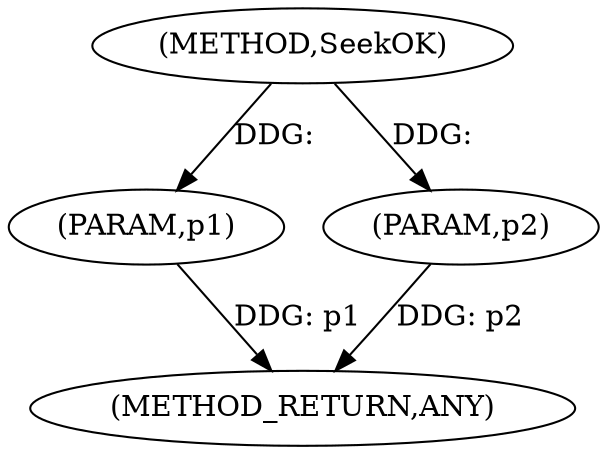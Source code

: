 digraph "SeekOK" {  
"100421" [label = <(METHOD,SeekOK)> ]
"100424" [label = <(METHOD_RETURN,ANY)> ]
"100422" [label = <(PARAM,p1)> ]
"100423" [label = <(PARAM,p2)> ]
  "100422" -> "100424"  [ label = "DDG: p1"] 
  "100423" -> "100424"  [ label = "DDG: p2"] 
  "100421" -> "100422"  [ label = "DDG: "] 
  "100421" -> "100423"  [ label = "DDG: "] 
}
